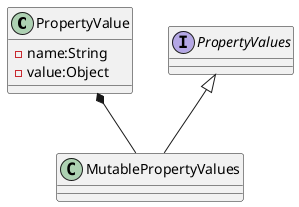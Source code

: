 @startuml

class PropertyValue {
-name:String
-value:Object
}

interface PropertyValues


class MutablePropertyValues


PropertyValues <|-- MutablePropertyValues
PropertyValue *-- MutablePropertyValues

@enduml